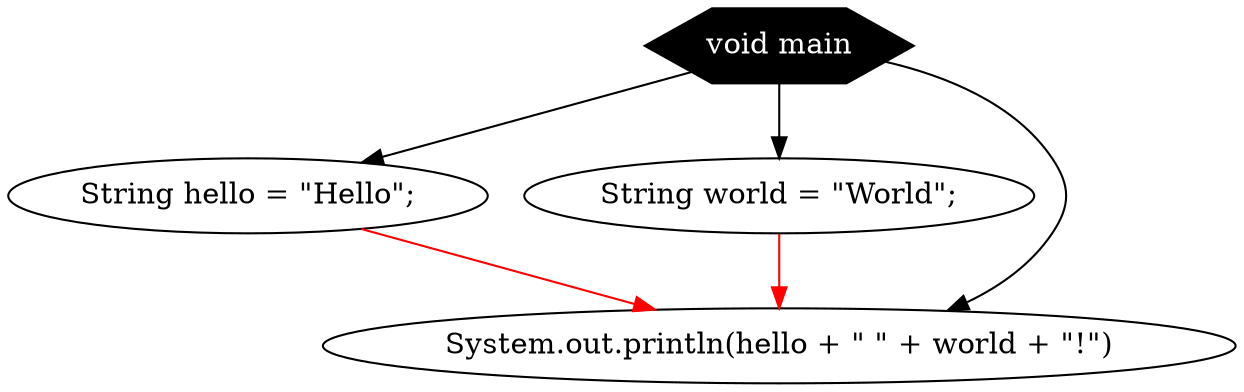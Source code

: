 digraph HelloWorld {
	graph [bb="0,0,471.88,180"];
	node [label="\N"];
	0	 [color=black,
		fontcolor=white,
		height=0.5,
		label="void main",
		ordering=out,
		pos="298.99,162",
		shape=hexagon,
		style=filled,
		width=1.4801];
	1	 [height=0.5,
		label="String hello = \"Hello\";",
		pos="90.992,90",
		width=2.5276];
	0 -> 1	 [pos="e,134.98,105.8 264.18,149.28 231.59,138.32 182.4,121.76 144.77,109.1"];
	2	 [height=0.5,
		label="String world = \"World\";",
		pos="298.99,90",
		width=2.7623];
	0 -> 2	 [pos="e,298.99,108.1 298.99,143.7 298.99,135.98 298.99,126.71 298.99,118.11"];
	3	 [height=0.5,
		label="System.out.println(hello + \" \" + world + \"!\")",
		pos="298.99,18",
		width=4.8024];
	0 -> 3	 [pos="e,359.54,34.917 338.57,152.71 362.86,145.36 392.08,131.93 406.99,108 415.45,94.421 415.45,85.579 406.99,72 398.07,57.688 384.04,\
47.131 369,39.385"];
	1 -> 3	 [color=red,
		pos="e,250.59,35.29 135.1,74.155 165.93,63.781 207.4,49.824 240.91,38.546"];
	2 -> 3	 [color=red,
		pos="e,298.99,36.104 298.99,71.697 298.99,63.983 298.99,54.712 298.99,46.112"];
}
